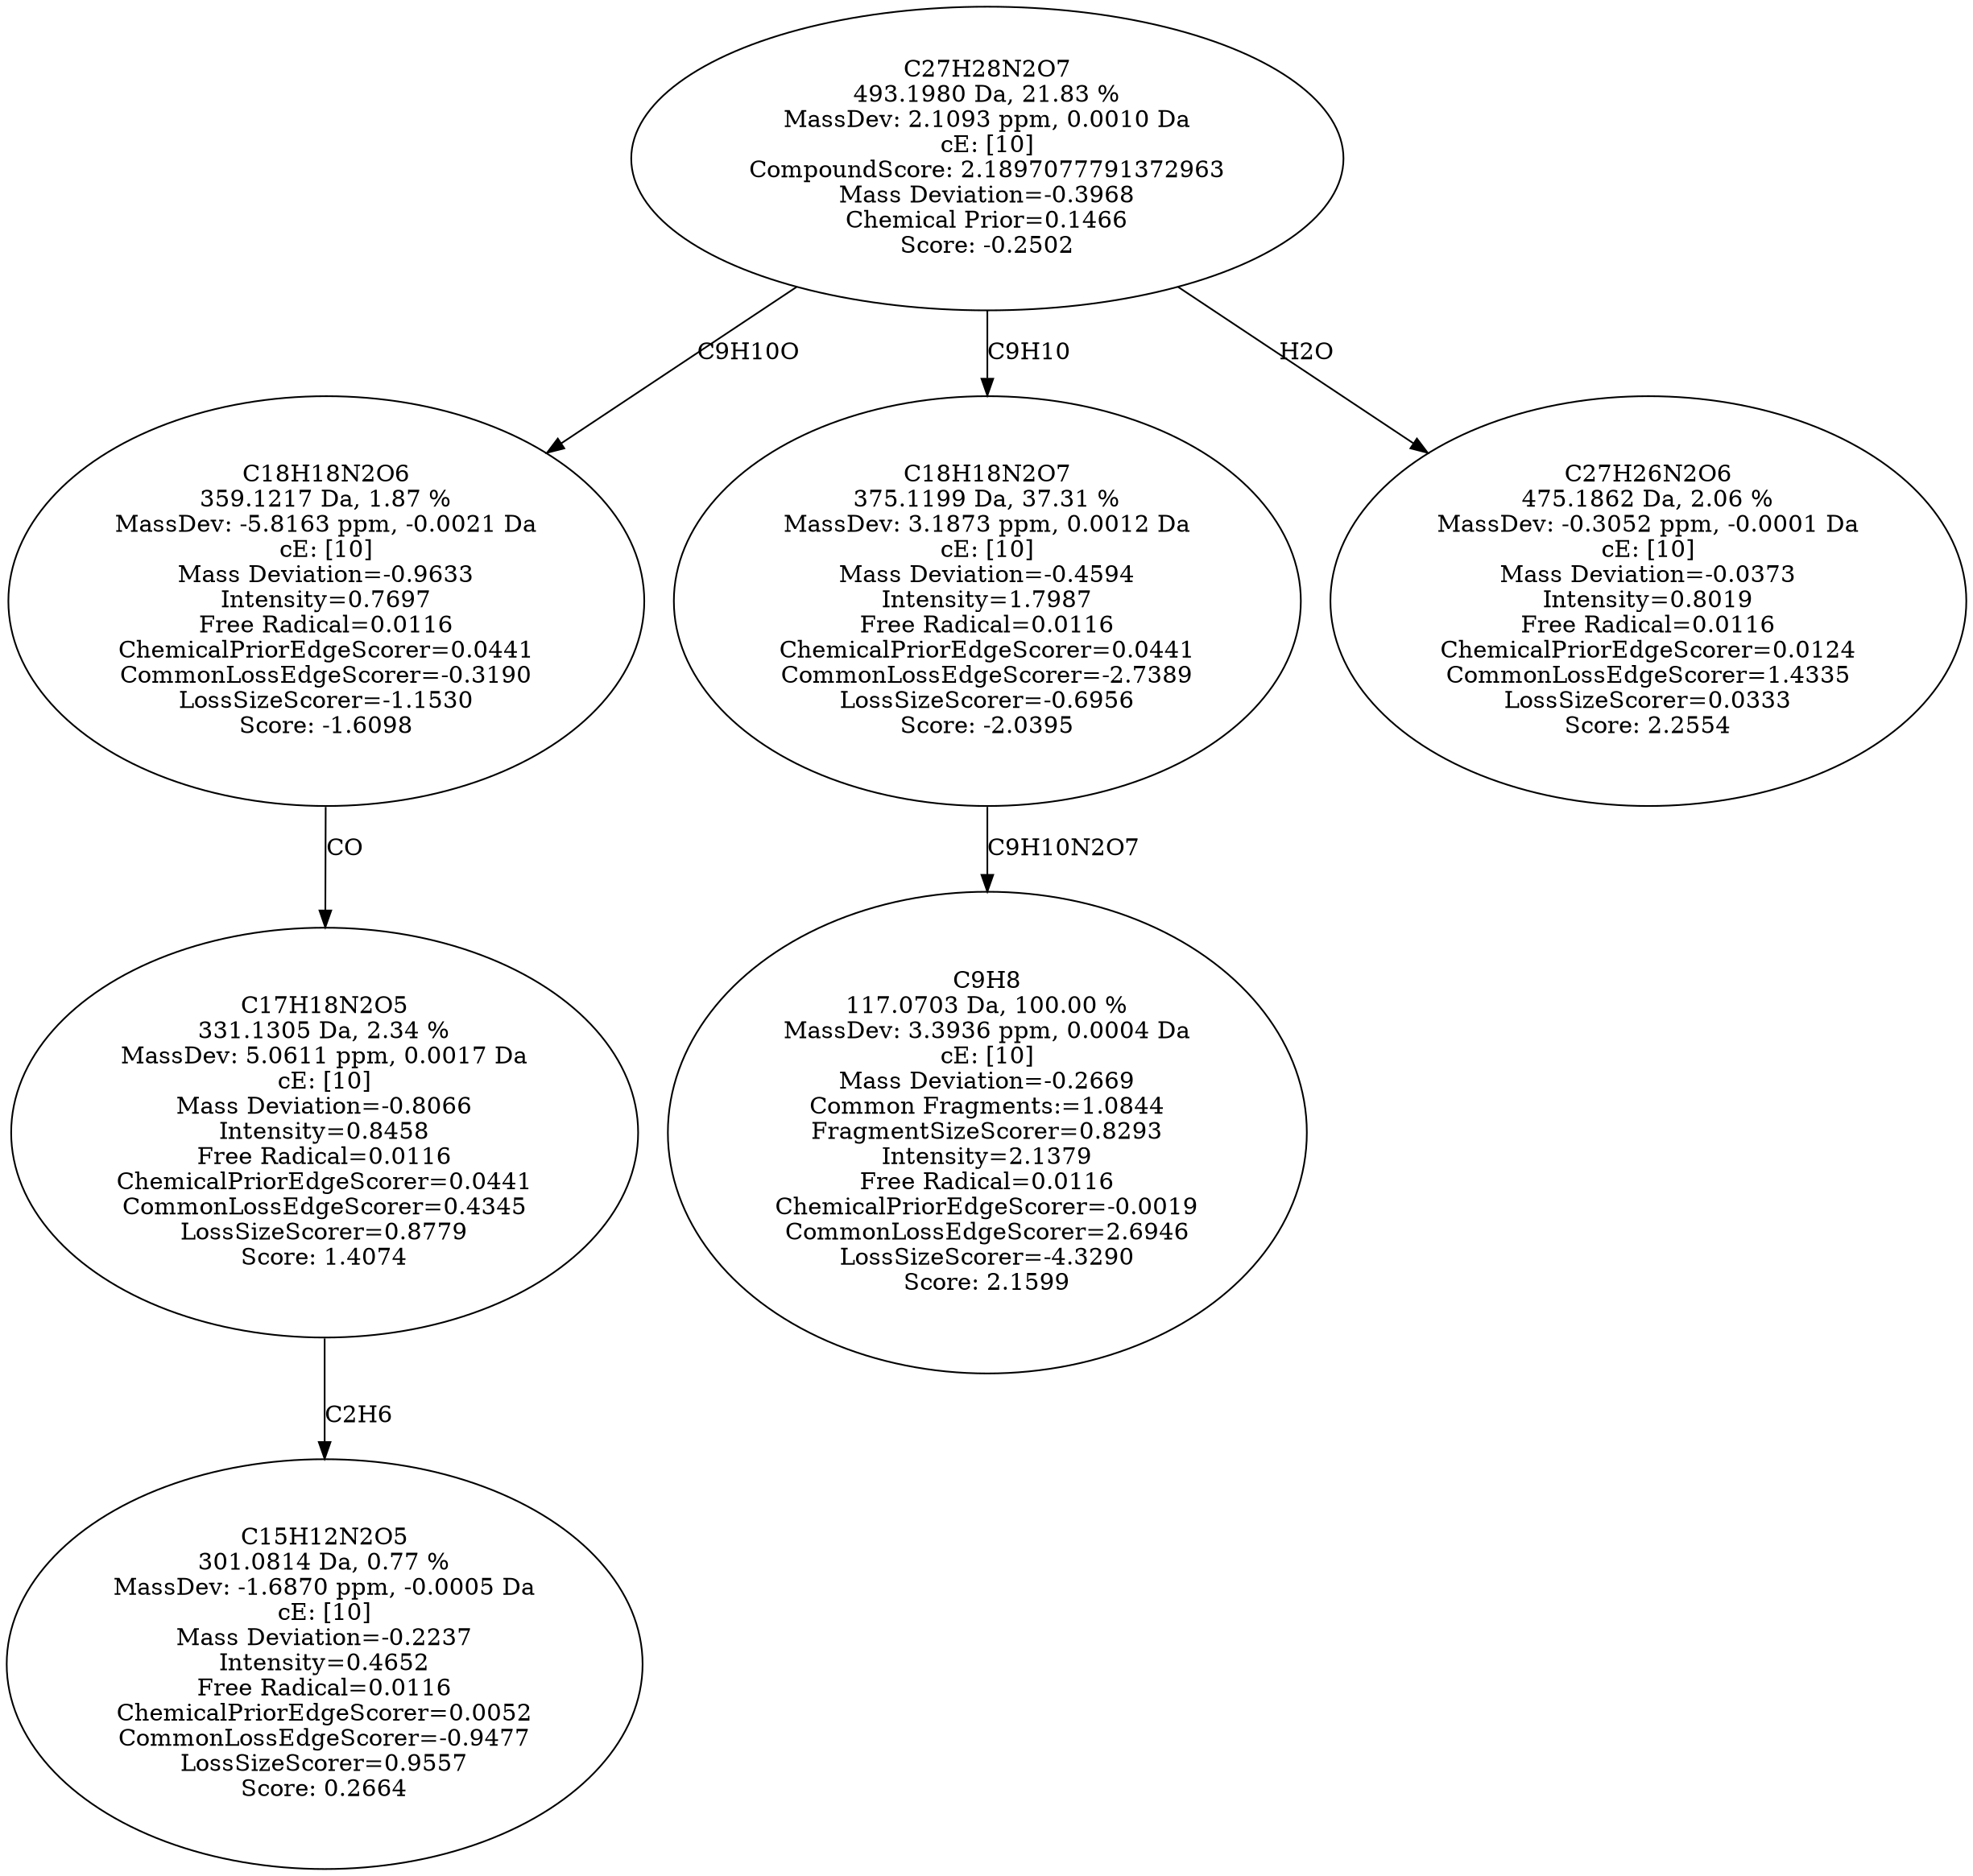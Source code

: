 strict digraph {
v1 [label="C15H12N2O5\n301.0814 Da, 0.77 %\nMassDev: -1.6870 ppm, -0.0005 Da\ncE: [10]\nMass Deviation=-0.2237\nIntensity=0.4652\nFree Radical=0.0116\nChemicalPriorEdgeScorer=0.0052\nCommonLossEdgeScorer=-0.9477\nLossSizeScorer=0.9557\nScore: 0.2664"];
v2 [label="C17H18N2O5\n331.1305 Da, 2.34 %\nMassDev: 5.0611 ppm, 0.0017 Da\ncE: [10]\nMass Deviation=-0.8066\nIntensity=0.8458\nFree Radical=0.0116\nChemicalPriorEdgeScorer=0.0441\nCommonLossEdgeScorer=0.4345\nLossSizeScorer=0.8779\nScore: 1.4074"];
v3 [label="C18H18N2O6\n359.1217 Da, 1.87 %\nMassDev: -5.8163 ppm, -0.0021 Da\ncE: [10]\nMass Deviation=-0.9633\nIntensity=0.7697\nFree Radical=0.0116\nChemicalPriorEdgeScorer=0.0441\nCommonLossEdgeScorer=-0.3190\nLossSizeScorer=-1.1530\nScore: -1.6098"];
v4 [label="C9H8\n117.0703 Da, 100.00 %\nMassDev: 3.3936 ppm, 0.0004 Da\ncE: [10]\nMass Deviation=-0.2669\nCommon Fragments:=1.0844\nFragmentSizeScorer=0.8293\nIntensity=2.1379\nFree Radical=0.0116\nChemicalPriorEdgeScorer=-0.0019\nCommonLossEdgeScorer=2.6946\nLossSizeScorer=-4.3290\nScore: 2.1599"];
v5 [label="C18H18N2O7\n375.1199 Da, 37.31 %\nMassDev: 3.1873 ppm, 0.0012 Da\ncE: [10]\nMass Deviation=-0.4594\nIntensity=1.7987\nFree Radical=0.0116\nChemicalPriorEdgeScorer=0.0441\nCommonLossEdgeScorer=-2.7389\nLossSizeScorer=-0.6956\nScore: -2.0395"];
v6 [label="C27H26N2O6\n475.1862 Da, 2.06 %\nMassDev: -0.3052 ppm, -0.0001 Da\ncE: [10]\nMass Deviation=-0.0373\nIntensity=0.8019\nFree Radical=0.0116\nChemicalPriorEdgeScorer=0.0124\nCommonLossEdgeScorer=1.4335\nLossSizeScorer=0.0333\nScore: 2.2554"];
v7 [label="C27H28N2O7\n493.1980 Da, 21.83 %\nMassDev: 2.1093 ppm, 0.0010 Da\ncE: [10]\nCompoundScore: 2.1897077791372963\nMass Deviation=-0.3968\nChemical Prior=0.1466\nScore: -0.2502"];
v2 -> v1 [label="C2H6"];
v3 -> v2 [label="CO"];
v7 -> v3 [label="C9H10O"];
v5 -> v4 [label="C9H10N2O7"];
v7 -> v5 [label="C9H10"];
v7 -> v6 [label="H2O"];
}
